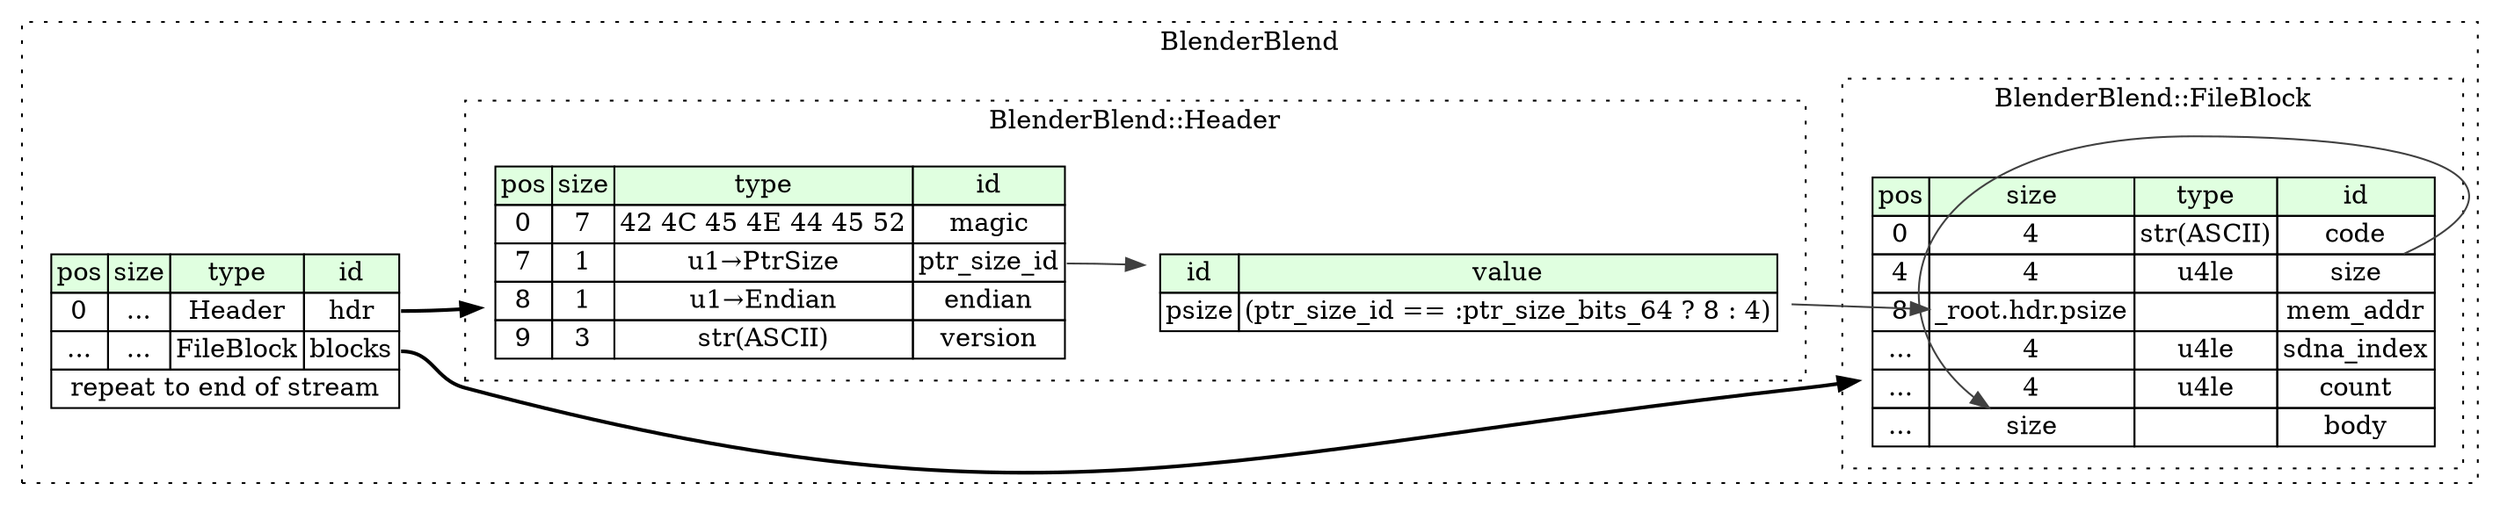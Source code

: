 digraph {
	rankdir=LR;
	node [shape=plaintext];
	subgraph cluster__blender_blend {
		label="BlenderBlend";
		graph[style=dotted];

		blender_blend__seq [label=<<TABLE BORDER="0" CELLBORDER="1" CELLSPACING="0">
			<TR><TD BGCOLOR="#E0FFE0">pos</TD><TD BGCOLOR="#E0FFE0">size</TD><TD BGCOLOR="#E0FFE0">type</TD><TD BGCOLOR="#E0FFE0">id</TD></TR>
			<TR><TD PORT="hdr_pos">0</TD><TD PORT="hdr_size">...</TD><TD>Header</TD><TD PORT="hdr_type">hdr</TD></TR>
			<TR><TD PORT="blocks_pos">...</TD><TD PORT="blocks_size">...</TD><TD>FileBlock</TD><TD PORT="blocks_type">blocks</TD></TR>
			<TR><TD COLSPAN="4" PORT="blocks__repeat">repeat to end of stream</TD></TR>
		</TABLE>>];
		subgraph cluster__header {
			label="BlenderBlend::Header";
			graph[style=dotted];

			header__seq [label=<<TABLE BORDER="0" CELLBORDER="1" CELLSPACING="0">
				<TR><TD BGCOLOR="#E0FFE0">pos</TD><TD BGCOLOR="#E0FFE0">size</TD><TD BGCOLOR="#E0FFE0">type</TD><TD BGCOLOR="#E0FFE0">id</TD></TR>
				<TR><TD PORT="magic_pos">0</TD><TD PORT="magic_size">7</TD><TD>42 4C 45 4E 44 45 52</TD><TD PORT="magic_type">magic</TD></TR>
				<TR><TD PORT="ptr_size_id_pos">7</TD><TD PORT="ptr_size_id_size">1</TD><TD>u1→PtrSize</TD><TD PORT="ptr_size_id_type">ptr_size_id</TD></TR>
				<TR><TD PORT="endian_pos">8</TD><TD PORT="endian_size">1</TD><TD>u1→Endian</TD><TD PORT="endian_type">endian</TD></TR>
				<TR><TD PORT="version_pos">9</TD><TD PORT="version_size">3</TD><TD>str(ASCII)</TD><TD PORT="version_type">version</TD></TR>
			</TABLE>>];
			header__inst__psize [label=<<TABLE BORDER="0" CELLBORDER="1" CELLSPACING="0">
				<TR><TD BGCOLOR="#E0FFE0">id</TD><TD BGCOLOR="#E0FFE0">value</TD></TR>
				<TR><TD>psize</TD><TD>(ptr_size_id == :ptr_size_bits_64 ? 8 : 4)</TD></TR>
			</TABLE>>];
		}
		subgraph cluster__file_block {
			label="BlenderBlend::FileBlock";
			graph[style=dotted];

			file_block__seq [label=<<TABLE BORDER="0" CELLBORDER="1" CELLSPACING="0">
				<TR><TD BGCOLOR="#E0FFE0">pos</TD><TD BGCOLOR="#E0FFE0">size</TD><TD BGCOLOR="#E0FFE0">type</TD><TD BGCOLOR="#E0FFE0">id</TD></TR>
				<TR><TD PORT="code_pos">0</TD><TD PORT="code_size">4</TD><TD>str(ASCII)</TD><TD PORT="code_type">code</TD></TR>
				<TR><TD PORT="size_pos">4</TD><TD PORT="size_size">4</TD><TD>u4le</TD><TD PORT="size_type">size</TD></TR>
				<TR><TD PORT="mem_addr_pos">8</TD><TD PORT="mem_addr_size">_root.hdr.psize</TD><TD></TD><TD PORT="mem_addr_type">mem_addr</TD></TR>
				<TR><TD PORT="sdna_index_pos">...</TD><TD PORT="sdna_index_size">4</TD><TD>u4le</TD><TD PORT="sdna_index_type">sdna_index</TD></TR>
				<TR><TD PORT="count_pos">...</TD><TD PORT="count_size">4</TD><TD>u4le</TD><TD PORT="count_type">count</TD></TR>
				<TR><TD PORT="body_pos">...</TD><TD PORT="body_size">size</TD><TD></TD><TD PORT="body_type">body</TD></TR>
			</TABLE>>];
		}
	}
	blender_blend__seq:hdr_type -> header__seq [style=bold];
	blender_blend__seq:blocks_type -> file_block__seq [style=bold];
	header__seq:ptr_size_id_type -> header__inst__psize [color="#404040"];
	header__inst__psize:psize_type -> file_block__seq:mem_addr_size [color="#404040"];
	file_block__seq:size_type -> file_block__seq:body_size [color="#404040"];
}
